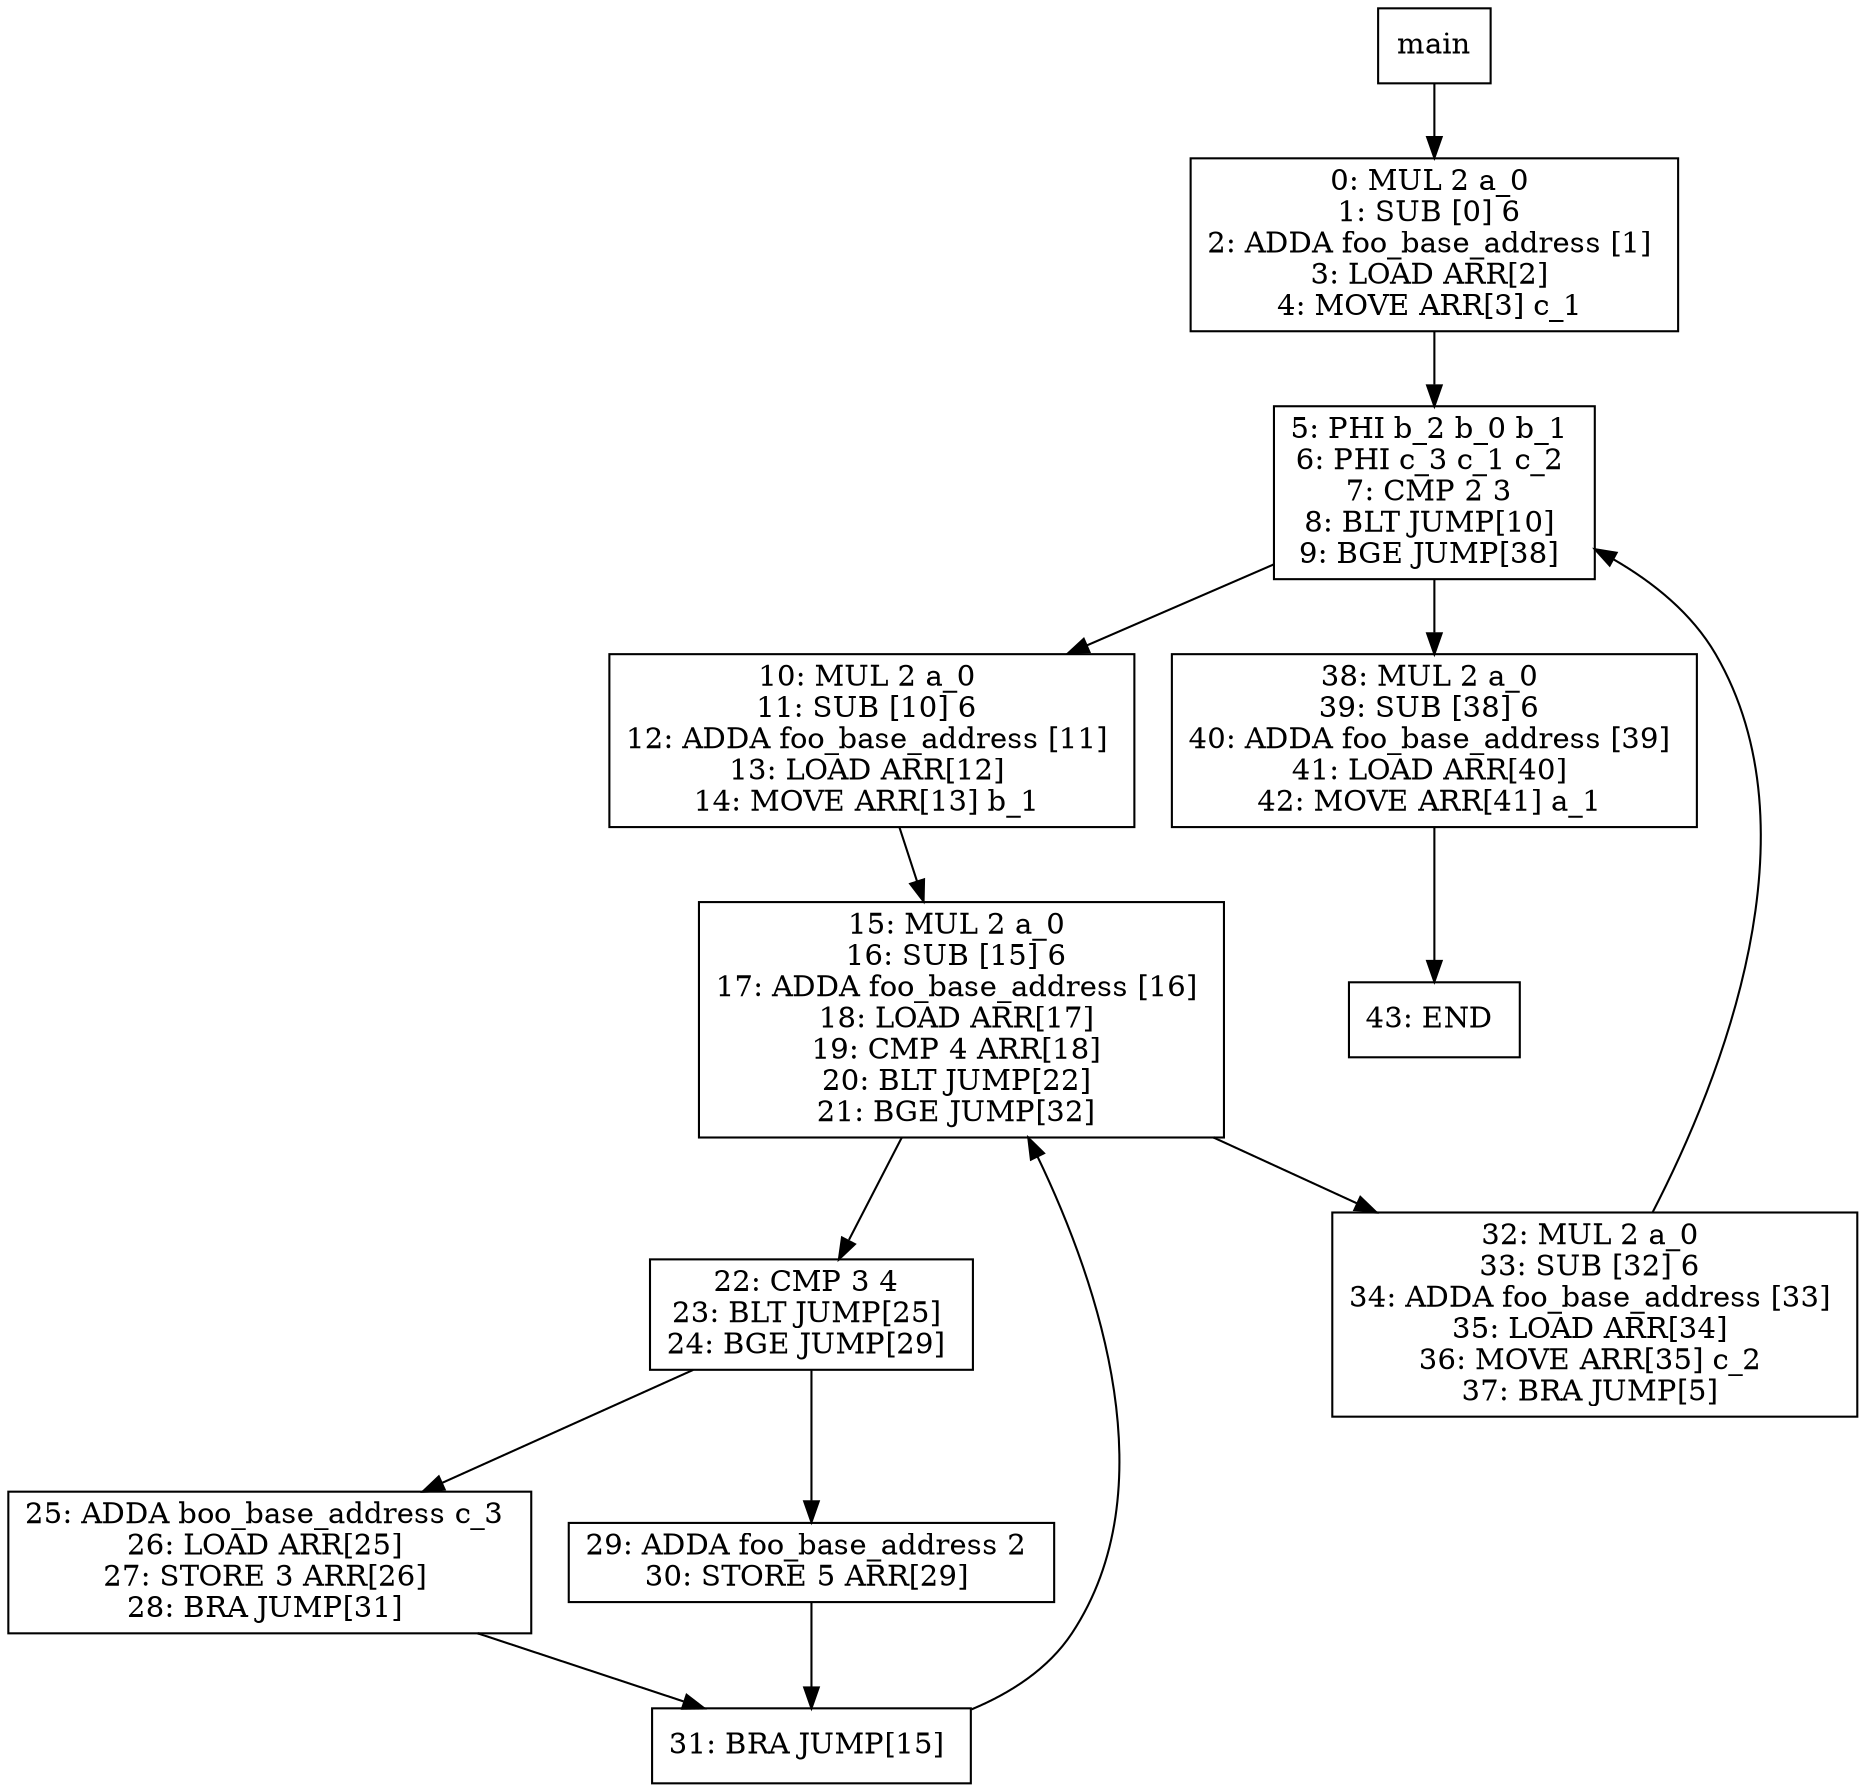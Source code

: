 digraph test027 {
node [shape=box]
1[label="main"]
1 -> 4
4[label="0: MUL 2 a_0 
1: SUB [0] 6 
2: ADDA foo_base_address [1] 
3: LOAD ARR[2] 
4: MOVE ARR[3] c_1 
"]
4 -> 5
5[label="5: PHI b_2 b_0 b_1 
6: PHI c_3 c_1 c_2 
7: CMP 2 3 
8: BLT JUMP[10] 
9: BGE JUMP[38] 
"]
5 -> 7
7[label="10: MUL 2 a_0 
11: SUB [10] 6 
12: ADDA foo_base_address [11] 
13: LOAD ARR[12] 
14: MOVE ARR[13] b_1 
"]
7 -> 8
8[label="15: MUL 2 a_0 
16: SUB [15] 6 
17: ADDA foo_base_address [16] 
18: LOAD ARR[17] 
19: CMP 4 ARR[18] 
20: BLT JUMP[22] 
21: BGE JUMP[32] 
"]
8 -> 10
10[label="22: CMP 3 4 
23: BLT JUMP[25] 
24: BGE JUMP[29] 
"]
10 -> 12
12[label="25: ADDA boo_base_address c_3 
26: LOAD ARR[25] 
27: STORE 3 ARR[26] 
28: BRA JUMP[31] 
"]
12 -> 11
11[label="31: BRA JUMP[15] 
"]
11 -> 8
10 -> 13
13[label="29: ADDA foo_base_address 2 
30: STORE 5 ARR[29] 
"]
13 -> 11
8 -> 9
9[label="32: MUL 2 a_0 
33: SUB [32] 6 
34: ADDA foo_base_address [33] 
35: LOAD ARR[34] 
36: MOVE ARR[35] c_2 
37: BRA JUMP[5] 
"]
9 -> 5
5 -> 6
6[label="38: MUL 2 a_0 
39: SUB [38] 6 
40: ADDA foo_base_address [39] 
41: LOAD ARR[40] 
42: MOVE ARR[41] a_1 
"]
6 -> 16
16[label="43: END 
"]
}
